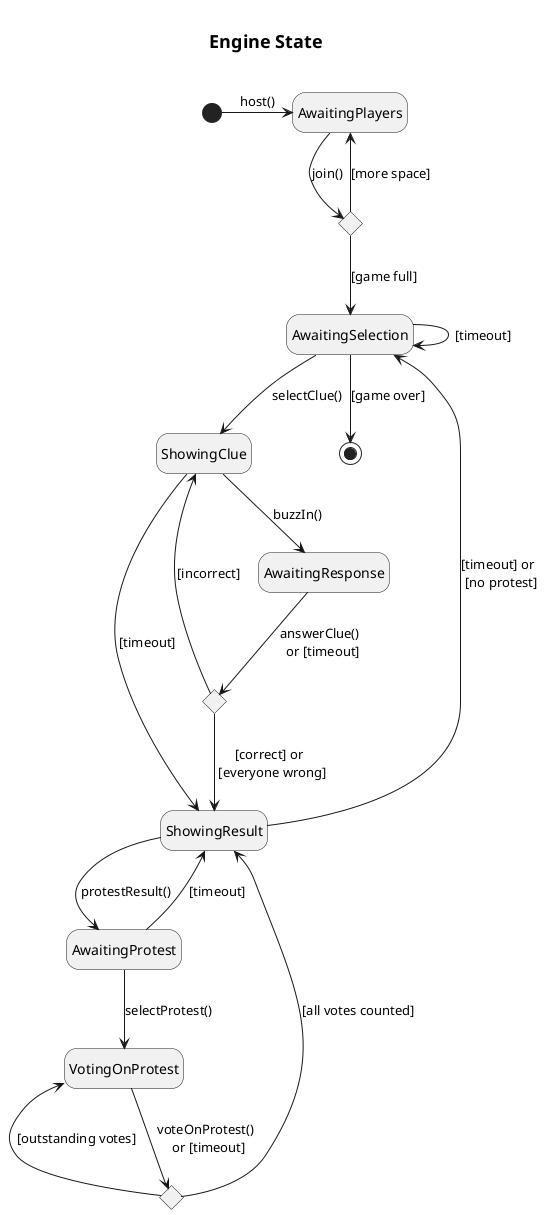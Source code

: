 @startuml stateDiagram
hide empty description

state AwaitingPlayers
state AwaitingSelection
state ShowingClue
state AwaitingResponse
state ShowingResult
state AwaitingProtest
state VotingOnProtest

state join <<choice>>
state answerClue <<choice>>
state voteOnProtest <<choice>>

title \n=Engine State\n

[*] -> AwaitingPlayers : host()
AwaitingPlayers --> join : join()
join --> AwaitingPlayers : [more space]
join --> AwaitingSelection : [game full]
AwaitingSelection --> ShowingClue : selectClue()
AwaitingSelection --> AwaitingSelection : [timeout]
AwaitingSelection --> [*] : [game over]
ShowingClue --> AwaitingResponse: buzzIn()
ShowingClue --> ShowingResult: [timeout]
AwaitingResponse --> answerClue : answerClue() \n or [timeout]
answerClue --> ShowingResult : [correct] or \n [everyone wrong]
answerClue --> ShowingClue : [incorrect]
ShowingResult --> AwaitingProtest : protestResult()
AwaitingProtest --> VotingOnProtest : selectProtest()
AwaitingProtest --> ShowingResult : [timeout]
VotingOnProtest --> voteOnProtest : voteOnProtest() \n or [timeout]
voteOnProtest --> VotingOnProtest : [outstanding votes]
voteOnProtest --> ShowingResult : [all votes counted]
ShowingResult --> AwaitingSelection : [timeout] or \n [no protest]

@enduml